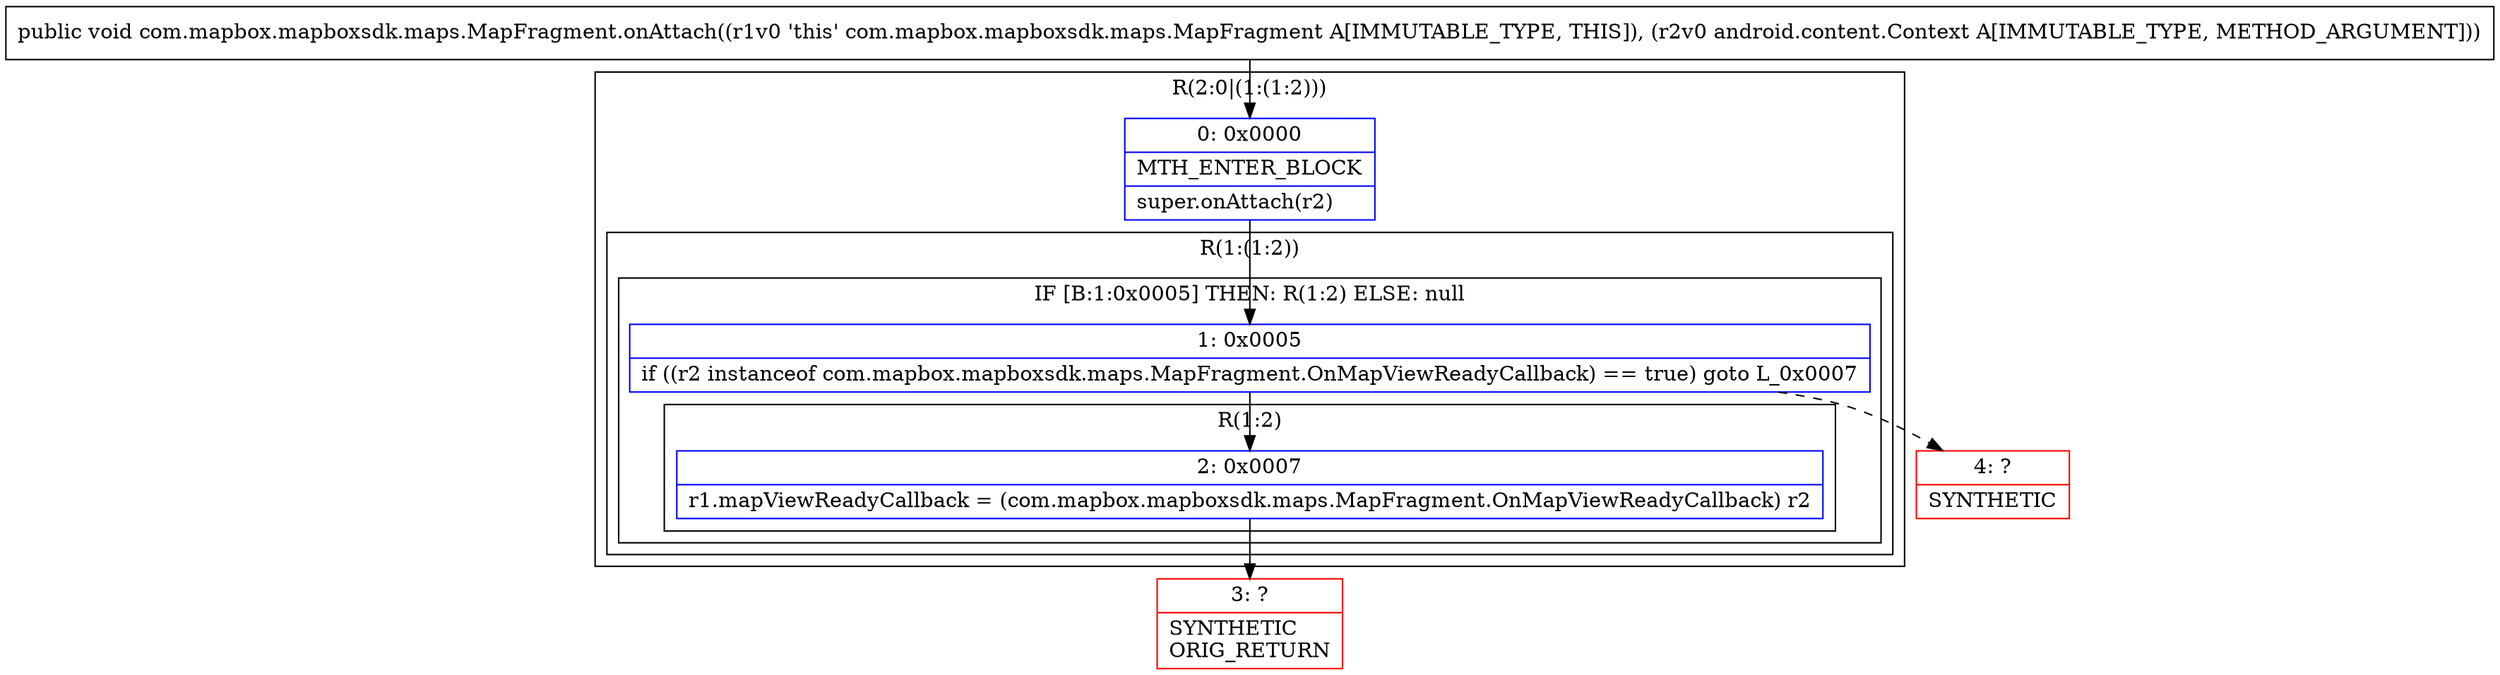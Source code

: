 digraph "CFG forcom.mapbox.mapboxsdk.maps.MapFragment.onAttach(Landroid\/content\/Context;)V" {
subgraph cluster_Region_1880034452 {
label = "R(2:0|(1:(1:2)))";
node [shape=record,color=blue];
Node_0 [shape=record,label="{0\:\ 0x0000|MTH_ENTER_BLOCK\l|super.onAttach(r2)\l}"];
subgraph cluster_Region_716844842 {
label = "R(1:(1:2))";
node [shape=record,color=blue];
subgraph cluster_IfRegion_1475039132 {
label = "IF [B:1:0x0005] THEN: R(1:2) ELSE: null";
node [shape=record,color=blue];
Node_1 [shape=record,label="{1\:\ 0x0005|if ((r2 instanceof com.mapbox.mapboxsdk.maps.MapFragment.OnMapViewReadyCallback) == true) goto L_0x0007\l}"];
subgraph cluster_Region_697553709 {
label = "R(1:2)";
node [shape=record,color=blue];
Node_2 [shape=record,label="{2\:\ 0x0007|r1.mapViewReadyCallback = (com.mapbox.mapboxsdk.maps.MapFragment.OnMapViewReadyCallback) r2\l}"];
}
}
}
}
Node_3 [shape=record,color=red,label="{3\:\ ?|SYNTHETIC\lORIG_RETURN\l}"];
Node_4 [shape=record,color=red,label="{4\:\ ?|SYNTHETIC\l}"];
MethodNode[shape=record,label="{public void com.mapbox.mapboxsdk.maps.MapFragment.onAttach((r1v0 'this' com.mapbox.mapboxsdk.maps.MapFragment A[IMMUTABLE_TYPE, THIS]), (r2v0 android.content.Context A[IMMUTABLE_TYPE, METHOD_ARGUMENT])) }"];
MethodNode -> Node_0;
Node_0 -> Node_1;
Node_1 -> Node_2;
Node_1 -> Node_4[style=dashed];
Node_2 -> Node_3;
}

